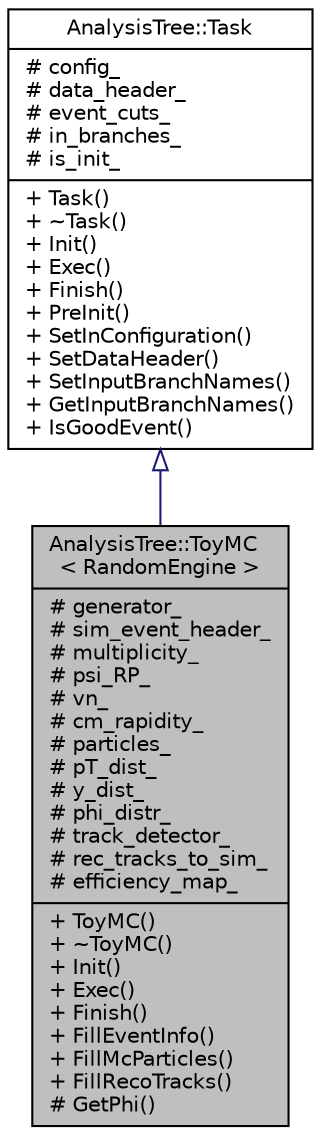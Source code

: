 digraph "AnalysisTree::ToyMC&lt; RandomEngine &gt;"
{
  edge [fontname="Helvetica",fontsize="10",labelfontname="Helvetica",labelfontsize="10"];
  node [fontname="Helvetica",fontsize="10",shape=record];
  Node1 [label="{AnalysisTree::ToyMC\l\< RandomEngine \>\n|# generator_\l# sim_event_header_\l# multiplicity_\l# psi_RP_\l# vn_\l# cm_rapidity_\l# particles_\l# pT_dist_\l# y_dist_\l# phi_distr_\l# track_detector_\l# rec_tracks_to_sim_\l# efficiency_map_\l|+ ToyMC()\l+ ~ToyMC()\l+ Init()\l+ Exec()\l+ Finish()\l+ FillEventInfo()\l+ FillMcParticles()\l+ FillRecoTracks()\l# GetPhi()\l}",height=0.2,width=0.4,color="black", fillcolor="grey75", style="filled", fontcolor="black"];
  Node2 -> Node1 [dir="back",color="midnightblue",fontsize="10",style="solid",arrowtail="onormal",fontname="Helvetica"];
  Node2 [label="{AnalysisTree::Task\n|# config_\l# data_header_\l# event_cuts_\l# in_branches_\l# is_init_\l|+ Task()\l+ ~Task()\l+ Init()\l+ Exec()\l+ Finish()\l+ PreInit()\l+ SetInConfiguration()\l+ SetDataHeader()\l+ SetInputBranchNames()\l+ GetInputBranchNames()\l+ IsGoodEvent()\l}",height=0.2,width=0.4,color="black", fillcolor="white", style="filled",URL="$d8/dcf/classAnalysisTree_1_1Task.html"];
}
